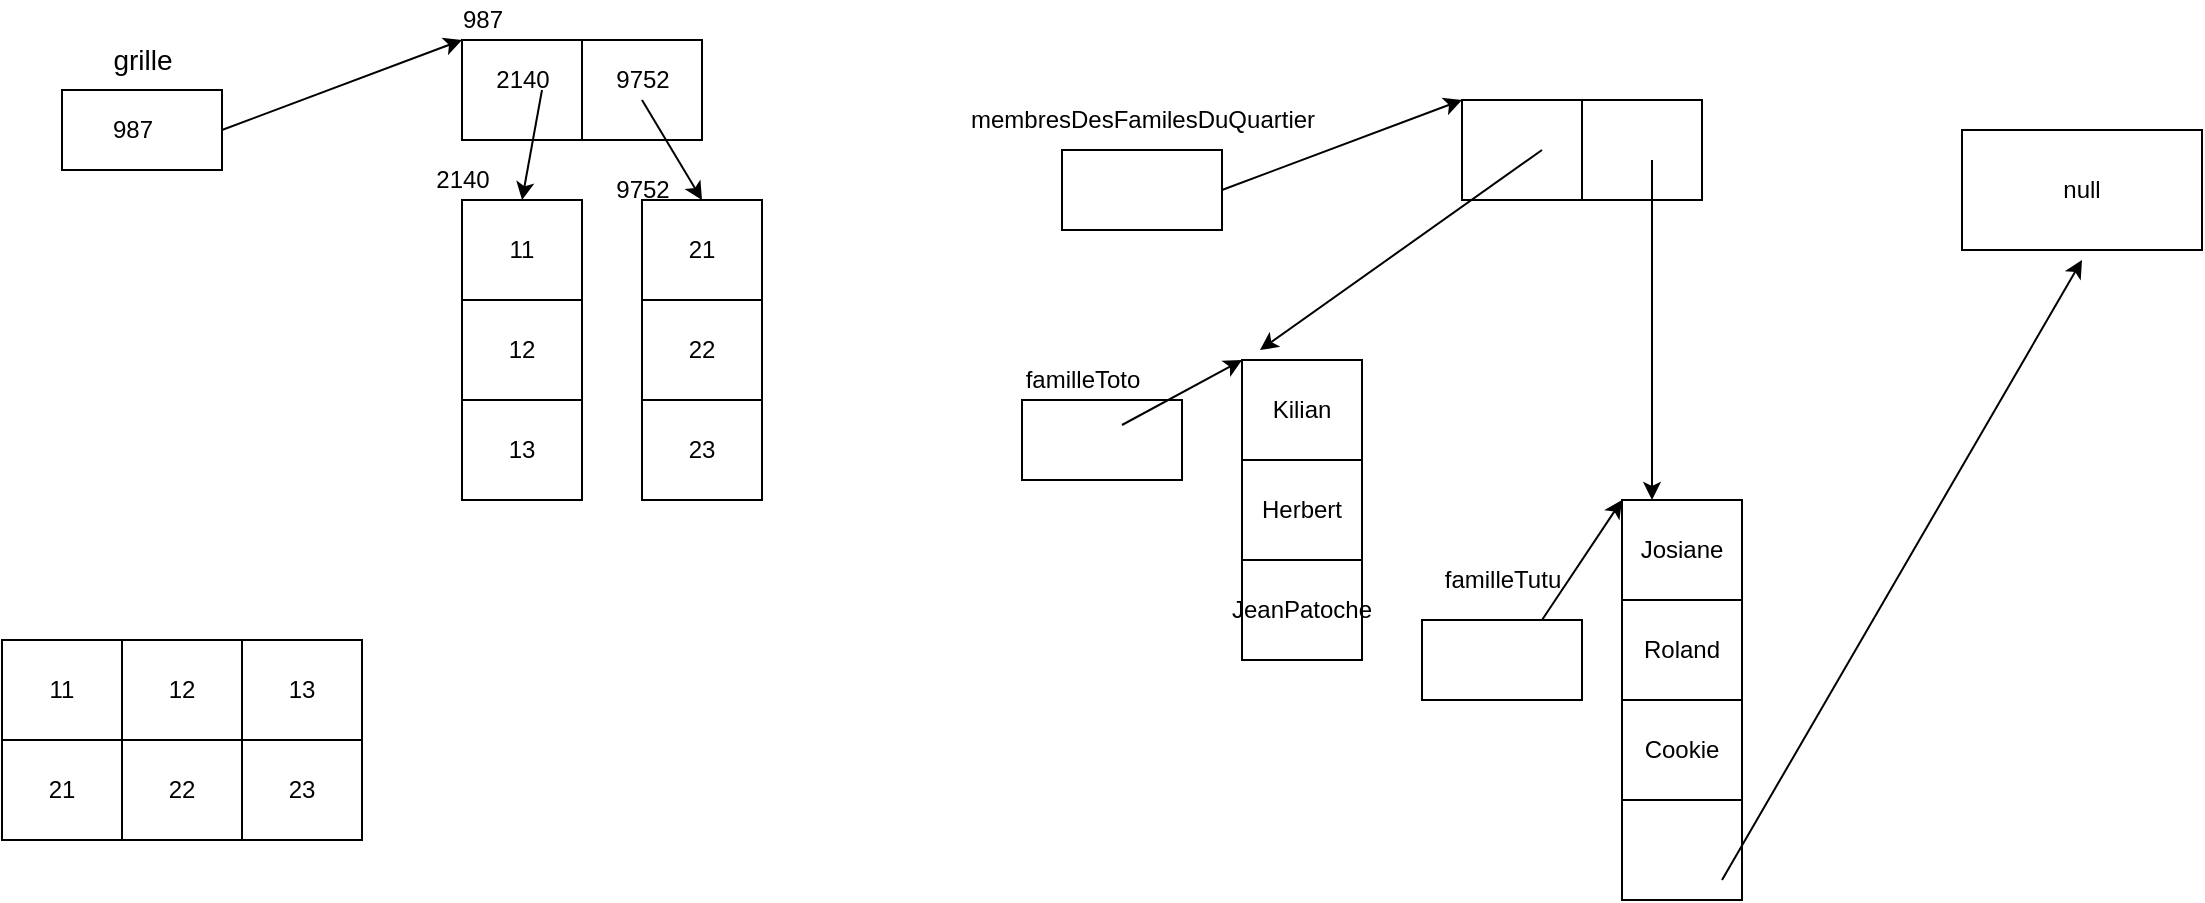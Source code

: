 <mxfile version="14.7.7" type="device"><diagram id="aeS3HyAx1hhQa9mw-b5-" name="Page-1"><mxGraphModel dx="862" dy="479" grid="1" gridSize="10" guides="1" tooltips="1" connect="1" arrows="1" fold="1" page="1" pageScale="1" pageWidth="827" pageHeight="1169" math="0" shadow="0"><root><mxCell id="0"/><mxCell id="1" parent="0"/><mxCell id="g5rILd1JxUfnYUDySJ0o-1" value="11" style="rounded=0;whiteSpace=wrap;html=1;" vertex="1" parent="1"><mxGeometry x="80" y="360" width="60" height="50" as="geometry"/></mxCell><mxCell id="g5rILd1JxUfnYUDySJ0o-2" value="12" style="rounded=0;whiteSpace=wrap;html=1;" vertex="1" parent="1"><mxGeometry x="140" y="360" width="60" height="50" as="geometry"/></mxCell><mxCell id="g5rILd1JxUfnYUDySJ0o-3" value="13" style="rounded=0;whiteSpace=wrap;html=1;" vertex="1" parent="1"><mxGeometry x="200" y="360" width="60" height="50" as="geometry"/></mxCell><mxCell id="g5rILd1JxUfnYUDySJ0o-4" value="22" style="rounded=0;whiteSpace=wrap;html=1;" vertex="1" parent="1"><mxGeometry x="140" y="410" width="60" height="50" as="geometry"/></mxCell><mxCell id="g5rILd1JxUfnYUDySJ0o-5" value="21" style="rounded=0;whiteSpace=wrap;html=1;" vertex="1" parent="1"><mxGeometry x="80" y="410" width="60" height="50" as="geometry"/></mxCell><mxCell id="g5rILd1JxUfnYUDySJ0o-6" value="23" style="rounded=0;whiteSpace=wrap;html=1;" vertex="1" parent="1"><mxGeometry x="200" y="410" width="60" height="50" as="geometry"/></mxCell><mxCell id="g5rILd1JxUfnYUDySJ0o-9" value="" style="rounded=0;whiteSpace=wrap;html=1;" vertex="1" parent="1"><mxGeometry x="110" y="85" width="80" height="40" as="geometry"/></mxCell><mxCell id="g5rILd1JxUfnYUDySJ0o-7" value="&lt;font style=&quot;font-size: 14px&quot;&gt;grille&lt;/font&gt;" style="text;html=1;align=center;verticalAlign=middle;resizable=0;points=[];autosize=1;strokeColor=none;" vertex="1" parent="1"><mxGeometry x="125" y="60" width="50" height="20" as="geometry"/></mxCell><mxCell id="g5rILd1JxUfnYUDySJ0o-11" value="" style="endArrow=classic;html=1;exitX=1;exitY=0.5;exitDx=0;exitDy=0;entryX=0;entryY=0;entryDx=0;entryDy=0;" edge="1" parent="1" source="g5rILd1JxUfnYUDySJ0o-9" target="g5rILd1JxUfnYUDySJ0o-12"><mxGeometry width="50" height="50" relative="1" as="geometry"><mxPoint x="390" y="270" as="sourcePoint"/><mxPoint x="440" y="220" as="targetPoint"/></mxGeometry></mxCell><mxCell id="g5rILd1JxUfnYUDySJ0o-12" value="" style="rounded=0;whiteSpace=wrap;html=1;" vertex="1" parent="1"><mxGeometry x="310" y="60" width="60" height="50" as="geometry"/></mxCell><mxCell id="g5rILd1JxUfnYUDySJ0o-14" value="" style="rounded=0;whiteSpace=wrap;html=1;" vertex="1" parent="1"><mxGeometry x="370" y="60" width="60" height="50" as="geometry"/></mxCell><mxCell id="g5rILd1JxUfnYUDySJ0o-15" value="11" style="rounded=0;whiteSpace=wrap;html=1;" vertex="1" parent="1"><mxGeometry x="310" y="140" width="60" height="50" as="geometry"/></mxCell><mxCell id="g5rILd1JxUfnYUDySJ0o-16" value="12" style="rounded=0;whiteSpace=wrap;html=1;" vertex="1" parent="1"><mxGeometry x="310" y="190" width="60" height="50" as="geometry"/></mxCell><mxCell id="g5rILd1JxUfnYUDySJ0o-17" value="13" style="rounded=0;whiteSpace=wrap;html=1;" vertex="1" parent="1"><mxGeometry x="310" y="240" width="60" height="50" as="geometry"/></mxCell><mxCell id="g5rILd1JxUfnYUDySJ0o-18" value="23" style="rounded=0;whiteSpace=wrap;html=1;" vertex="1" parent="1"><mxGeometry x="400" y="240" width="60" height="50" as="geometry"/></mxCell><mxCell id="g5rILd1JxUfnYUDySJ0o-19" value="22" style="rounded=0;whiteSpace=wrap;html=1;" vertex="1" parent="1"><mxGeometry x="400" y="190" width="60" height="50" as="geometry"/></mxCell><mxCell id="g5rILd1JxUfnYUDySJ0o-20" value="21" style="rounded=0;whiteSpace=wrap;html=1;" vertex="1" parent="1"><mxGeometry x="400" y="140" width="60" height="50" as="geometry"/></mxCell><mxCell id="g5rILd1JxUfnYUDySJ0o-22" value="" style="endArrow=classic;html=1;entryX=0.5;entryY=0;entryDx=0;entryDy=0;" edge="1" parent="1" target="g5rILd1JxUfnYUDySJ0o-20"><mxGeometry width="50" height="50" relative="1" as="geometry"><mxPoint x="400" y="90" as="sourcePoint"/><mxPoint x="430" y="130" as="targetPoint"/></mxGeometry></mxCell><mxCell id="g5rILd1JxUfnYUDySJ0o-23" value="" style="endArrow=classic;html=1;entryX=0.5;entryY=0;entryDx=0;entryDy=0;" edge="1" parent="1" target="g5rILd1JxUfnYUDySJ0o-15"><mxGeometry width="50" height="50" relative="1" as="geometry"><mxPoint x="350" y="85" as="sourcePoint"/><mxPoint x="280" y="155" as="targetPoint"/></mxGeometry></mxCell><mxCell id="g5rILd1JxUfnYUDySJ0o-24" value="987" style="text;html=1;align=center;verticalAlign=middle;resizable=0;points=[];autosize=1;strokeColor=none;" vertex="1" parent="1"><mxGeometry x="300" y="40" width="40" height="20" as="geometry"/></mxCell><mxCell id="g5rILd1JxUfnYUDySJ0o-25" value="987" style="text;html=1;align=center;verticalAlign=middle;resizable=0;points=[];autosize=1;strokeColor=none;" vertex="1" parent="1"><mxGeometry x="125" y="95" width="40" height="20" as="geometry"/></mxCell><mxCell id="g5rILd1JxUfnYUDySJ0o-26" value="2140" style="text;html=1;align=center;verticalAlign=middle;resizable=0;points=[];autosize=1;strokeColor=none;" vertex="1" parent="1"><mxGeometry x="290" y="120" width="40" height="20" as="geometry"/></mxCell><mxCell id="g5rILd1JxUfnYUDySJ0o-27" value="9752" style="text;html=1;align=center;verticalAlign=middle;resizable=0;points=[];autosize=1;strokeColor=none;" vertex="1" parent="1"><mxGeometry x="380" y="125" width="40" height="20" as="geometry"/></mxCell><mxCell id="g5rILd1JxUfnYUDySJ0o-28" value="2140" style="text;html=1;align=center;verticalAlign=middle;resizable=0;points=[];autosize=1;strokeColor=none;" vertex="1" parent="1"><mxGeometry x="320" y="70" width="40" height="20" as="geometry"/></mxCell><mxCell id="g5rILd1JxUfnYUDySJ0o-30" value="9752" style="text;html=1;align=center;verticalAlign=middle;resizable=0;points=[];autosize=1;strokeColor=none;" vertex="1" parent="1"><mxGeometry x="380" y="70" width="40" height="20" as="geometry"/></mxCell><mxCell id="g5rILd1JxUfnYUDySJ0o-31" value="" style="rounded=0;whiteSpace=wrap;html=1;" vertex="1" parent="1"><mxGeometry x="610" y="115" width="80" height="40" as="geometry"/></mxCell><mxCell id="g5rILd1JxUfnYUDySJ0o-32" value="membresDesFamilesDuQuartier" style="text;html=1;align=center;verticalAlign=middle;resizable=0;points=[];autosize=1;strokeColor=none;" vertex="1" parent="1"><mxGeometry x="550" y="90" width="200" height="20" as="geometry"/></mxCell><mxCell id="g5rILd1JxUfnYUDySJ0o-33" value="" style="endArrow=classic;html=1;exitX=1;exitY=0.5;exitDx=0;exitDy=0;entryX=0;entryY=0;entryDx=0;entryDy=0;" edge="1" parent="1" source="g5rILd1JxUfnYUDySJ0o-31" target="g5rILd1JxUfnYUDySJ0o-34"><mxGeometry width="50" height="50" relative="1" as="geometry"><mxPoint x="890" y="300" as="sourcePoint"/><mxPoint x="940" y="250" as="targetPoint"/></mxGeometry></mxCell><mxCell id="g5rILd1JxUfnYUDySJ0o-34" value="" style="rounded=0;whiteSpace=wrap;html=1;" vertex="1" parent="1"><mxGeometry x="810" y="90" width="60" height="50" as="geometry"/></mxCell><mxCell id="g5rILd1JxUfnYUDySJ0o-35" value="" style="rounded=0;whiteSpace=wrap;html=1;" vertex="1" parent="1"><mxGeometry x="870" y="90" width="60" height="50" as="geometry"/></mxCell><mxCell id="g5rILd1JxUfnYUDySJ0o-42" value="" style="endArrow=classic;html=1;" edge="1" parent="1"><mxGeometry width="50" height="50" relative="1" as="geometry"><mxPoint x="905" y="120" as="sourcePoint"/><mxPoint x="905" y="290" as="targetPoint"/></mxGeometry></mxCell><mxCell id="g5rILd1JxUfnYUDySJ0o-43" value="" style="endArrow=classic;html=1;entryX=0.15;entryY=-0.1;entryDx=0;entryDy=0;entryPerimeter=0;" edge="1" parent="1" target="g5rILd1JxUfnYUDySJ0o-51"><mxGeometry width="50" height="50" relative="1" as="geometry"><mxPoint x="850" y="115" as="sourcePoint"/><mxPoint x="850" y="180" as="targetPoint"/></mxGeometry></mxCell><mxCell id="g5rILd1JxUfnYUDySJ0o-50" value="null" style="whiteSpace=wrap;html=1;" vertex="1" parent="1"><mxGeometry x="1060" y="105" width="120" height="60" as="geometry"/></mxCell><mxCell id="g5rILd1JxUfnYUDySJ0o-51" value="Kilian" style="rounded=0;whiteSpace=wrap;html=1;" vertex="1" parent="1"><mxGeometry x="700" y="220" width="60" height="50" as="geometry"/></mxCell><mxCell id="g5rILd1JxUfnYUDySJ0o-52" value="Herbert" style="rounded=0;whiteSpace=wrap;html=1;" vertex="1" parent="1"><mxGeometry x="700" y="270" width="60" height="50" as="geometry"/></mxCell><mxCell id="g5rILd1JxUfnYUDySJ0o-53" value="JeanPatoche" style="rounded=0;whiteSpace=wrap;html=1;" vertex="1" parent="1"><mxGeometry x="700" y="320" width="60" height="50" as="geometry"/></mxCell><mxCell id="g5rILd1JxUfnYUDySJ0o-54" value="&lt;div&gt;familleToto&lt;/div&gt;" style="text;html=1;align=center;verticalAlign=middle;resizable=0;points=[];autosize=1;strokeColor=none;" vertex="1" parent="1"><mxGeometry x="580" y="220" width="80" height="20" as="geometry"/></mxCell><mxCell id="g5rILd1JxUfnYUDySJ0o-55" value="" style="rounded=0;whiteSpace=wrap;html=1;" vertex="1" parent="1"><mxGeometry x="590" y="240" width="80" height="40" as="geometry"/></mxCell><mxCell id="g5rILd1JxUfnYUDySJ0o-56" value="" style="endArrow=classic;html=1;exitX=1;exitY=0.5;exitDx=0;exitDy=0;entryX=0;entryY=0;entryDx=0;entryDy=0;" edge="1" parent="1" target="g5rILd1JxUfnYUDySJ0o-51"><mxGeometry width="50" height="50" relative="1" as="geometry"><mxPoint x="640" y="252.5" as="sourcePoint"/><mxPoint x="760" y="207.5" as="targetPoint"/></mxGeometry></mxCell><mxCell id="g5rILd1JxUfnYUDySJ0o-57" value="Josiane" style="rounded=0;whiteSpace=wrap;html=1;" vertex="1" parent="1"><mxGeometry x="890" y="290" width="60" height="50" as="geometry"/></mxCell><mxCell id="g5rILd1JxUfnYUDySJ0o-58" value="Roland" style="rounded=0;whiteSpace=wrap;html=1;" vertex="1" parent="1"><mxGeometry x="890" y="340" width="60" height="50" as="geometry"/></mxCell><mxCell id="g5rILd1JxUfnYUDySJ0o-59" value="Cookie" style="rounded=0;whiteSpace=wrap;html=1;" vertex="1" parent="1"><mxGeometry x="890" y="390" width="60" height="50" as="geometry"/></mxCell><mxCell id="g5rILd1JxUfnYUDySJ0o-61" value="" style="rounded=0;whiteSpace=wrap;html=1;" vertex="1" parent="1"><mxGeometry x="890" y="440" width="60" height="50" as="geometry"/></mxCell><mxCell id="g5rILd1JxUfnYUDySJ0o-62" value="" style="endArrow=classic;html=1;" edge="1" parent="1"><mxGeometry width="50" height="50" relative="1" as="geometry"><mxPoint x="940" y="480" as="sourcePoint"/><mxPoint x="1120" y="170" as="targetPoint"/></mxGeometry></mxCell><mxCell id="g5rILd1JxUfnYUDySJ0o-64" value="" style="rounded=0;whiteSpace=wrap;html=1;" vertex="1" parent="1"><mxGeometry x="790" y="350" width="80" height="40" as="geometry"/></mxCell><mxCell id="g5rILd1JxUfnYUDySJ0o-65" value="familleTutu" style="text;html=1;align=center;verticalAlign=middle;resizable=0;points=[];autosize=1;strokeColor=none;" vertex="1" parent="1"><mxGeometry x="790" y="320" width="80" height="20" as="geometry"/></mxCell><mxCell id="g5rILd1JxUfnYUDySJ0o-67" value="" style="endArrow=classic;html=1;exitX=1;exitY=0.5;exitDx=0;exitDy=0;entryX=0;entryY=0;entryDx=0;entryDy=0;" edge="1" parent="1" target="g5rILd1JxUfnYUDySJ0o-57"><mxGeometry width="50" height="50" relative="1" as="geometry"><mxPoint x="850" y="350" as="sourcePoint"/><mxPoint x="910" y="317.5" as="targetPoint"/></mxGeometry></mxCell></root></mxGraphModel></diagram></mxfile>